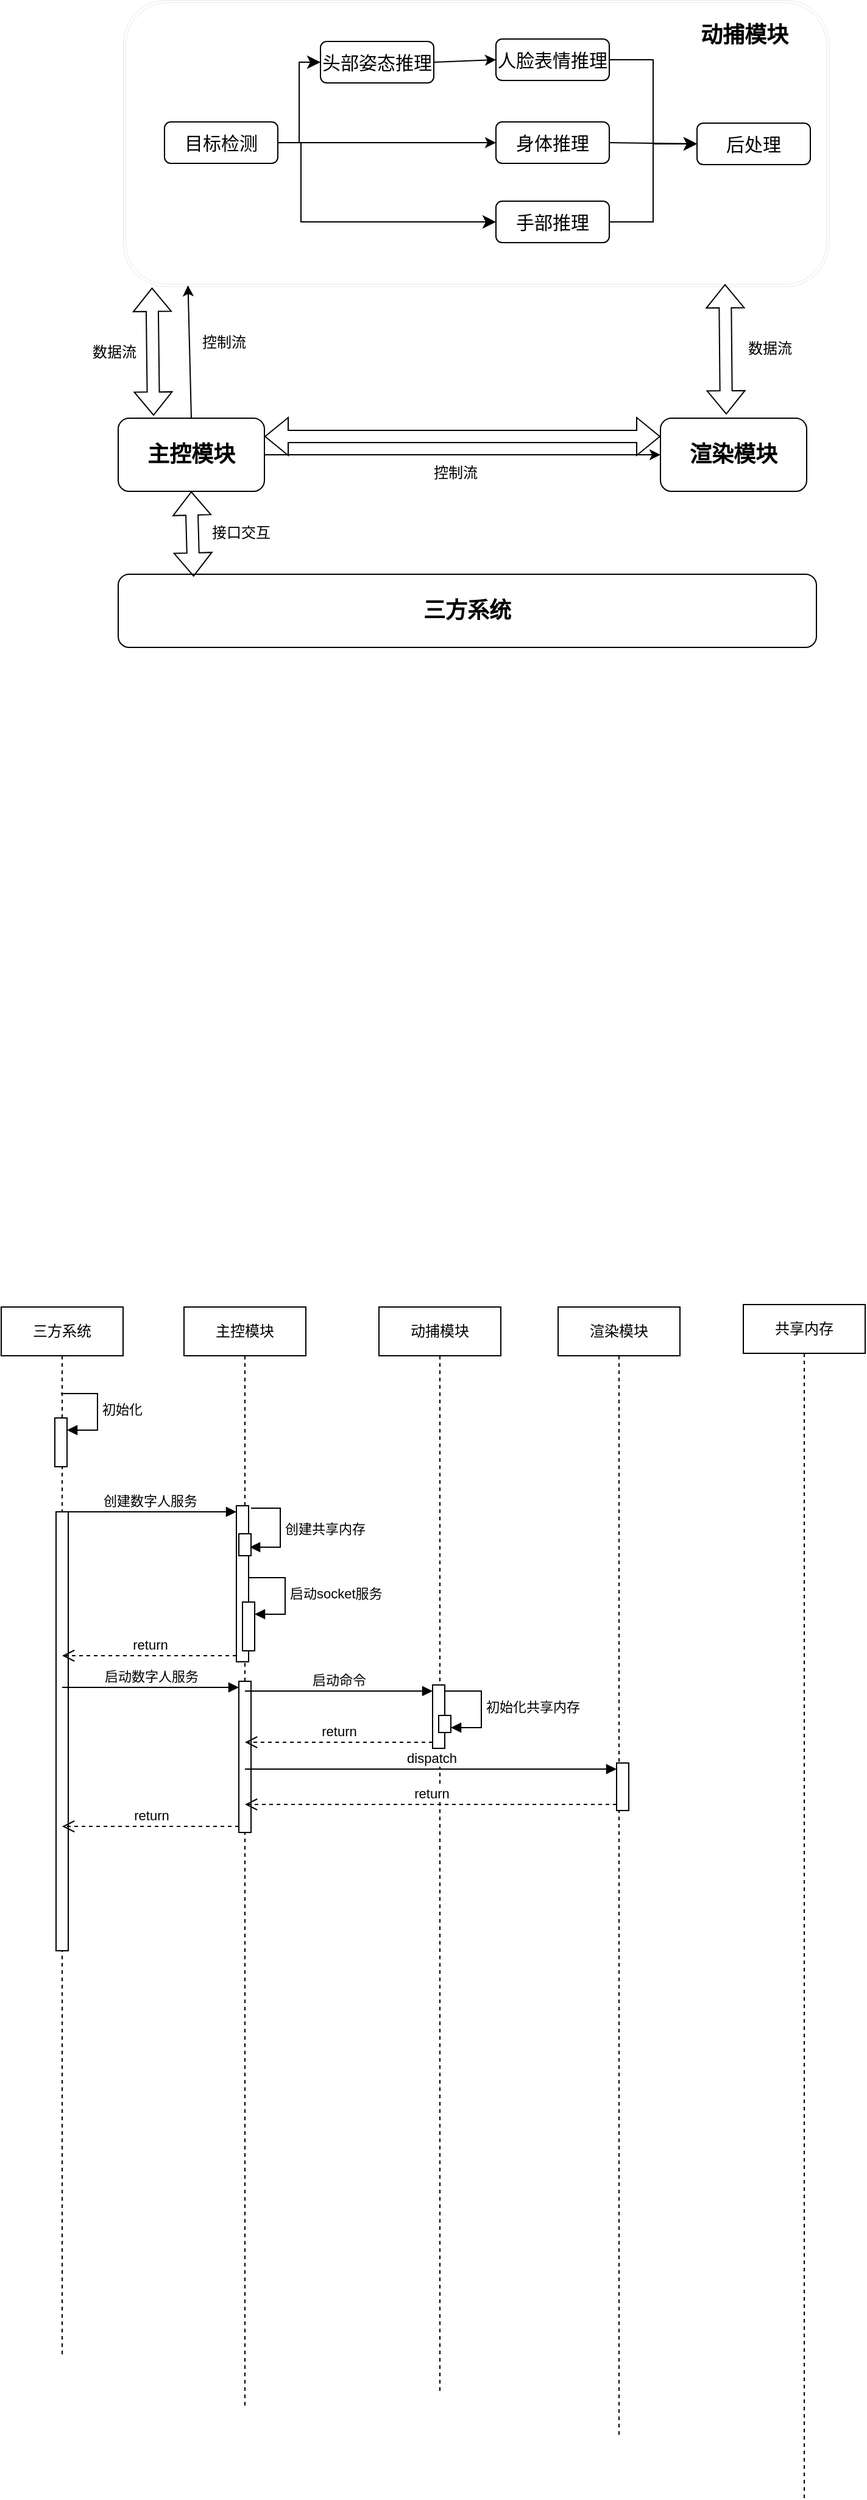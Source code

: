<mxfile version="24.2.1" type="github">
  <diagram name="第 1 页" id="0Z64UIP0_QzllUJv1UUl">
    <mxGraphModel dx="1306" dy="774" grid="0" gridSize="10" guides="1" tooltips="1" connect="1" arrows="1" fold="1" page="1" pageScale="1" pageWidth="827" pageHeight="1169" math="0" shadow="0">
      <root>
        <mxCell id="0" />
        <mxCell id="1" parent="0" />
        <mxCell id="e3mRQ9NL9h4Ew3IdF5mW-16" value="" style="shape=ext;double=1;rounded=1;whiteSpace=wrap;html=1;strokeWidth=0;strokeColor=default;fillColor=default;" vertex="1" parent="1">
          <mxGeometry x="161" y="212" width="579" height="235" as="geometry" />
        </mxCell>
        <mxCell id="e3mRQ9NL9h4Ew3IdF5mW-1" value="&lt;font style=&quot;font-size: 15px;&quot;&gt;目标检测&lt;/font&gt;" style="rounded=1;whiteSpace=wrap;html=1;" vertex="1" parent="1">
          <mxGeometry x="195" y="312" width="93" height="34" as="geometry" />
        </mxCell>
        <mxCell id="e3mRQ9NL9h4Ew3IdF5mW-2" value="&lt;font style=&quot;font-size: 15px;&quot;&gt;头部姿态推理&lt;/font&gt;" style="rounded=1;whiteSpace=wrap;html=1;" vertex="1" parent="1">
          <mxGeometry x="323" y="246" width="93" height="34" as="geometry" />
        </mxCell>
        <mxCell id="e3mRQ9NL9h4Ew3IdF5mW-3" value="&lt;font style=&quot;font-size: 15px;&quot;&gt;人脸表情推理&lt;/font&gt;" style="rounded=1;whiteSpace=wrap;html=1;" vertex="1" parent="1">
          <mxGeometry x="467" y="244" width="93" height="34" as="geometry" />
        </mxCell>
        <mxCell id="e3mRQ9NL9h4Ew3IdF5mW-4" value="&lt;font style=&quot;font-size: 15px;&quot;&gt;后处理&lt;/font&gt;" style="rounded=1;whiteSpace=wrap;html=1;" vertex="1" parent="1">
          <mxGeometry x="632" y="313" width="93" height="34" as="geometry" />
        </mxCell>
        <mxCell id="e3mRQ9NL9h4Ew3IdF5mW-5" value="&lt;font style=&quot;font-size: 15px;&quot;&gt;身体推理&lt;/font&gt;" style="rounded=1;whiteSpace=wrap;html=1;" vertex="1" parent="1">
          <mxGeometry x="467" y="312" width="93" height="34" as="geometry" />
        </mxCell>
        <mxCell id="e3mRQ9NL9h4Ew3IdF5mW-6" value="&lt;font style=&quot;font-size: 15px;&quot;&gt;手部推理&lt;/font&gt;" style="rounded=1;whiteSpace=wrap;html=1;" vertex="1" parent="1">
          <mxGeometry x="467" y="377" width="93" height="34" as="geometry" />
        </mxCell>
        <mxCell id="e3mRQ9NL9h4Ew3IdF5mW-7" value="" style="endArrow=classic;html=1;rounded=0;exitX=1;exitY=0.5;exitDx=0;exitDy=0;entryX=0;entryY=0.5;entryDx=0;entryDy=0;" edge="1" parent="1" source="e3mRQ9NL9h4Ew3IdF5mW-1" target="e3mRQ9NL9h4Ew3IdF5mW-5">
          <mxGeometry width="50" height="50" relative="1" as="geometry">
            <mxPoint x="563" y="423" as="sourcePoint" />
            <mxPoint x="613" y="373" as="targetPoint" />
          </mxGeometry>
        </mxCell>
        <mxCell id="e3mRQ9NL9h4Ew3IdF5mW-10" value="" style="edgeStyle=elbowEdgeStyle;elbow=horizontal;endArrow=classic;html=1;curved=0;rounded=0;endSize=8;startSize=8;entryX=0;entryY=0.5;entryDx=0;entryDy=0;exitX=1;exitY=0.5;exitDx=0;exitDy=0;" edge="1" parent="1" source="e3mRQ9NL9h4Ew3IdF5mW-1" target="e3mRQ9NL9h4Ew3IdF5mW-2">
          <mxGeometry width="50" height="50" relative="1" as="geometry">
            <mxPoint x="270" y="337" as="sourcePoint" />
            <mxPoint x="320" y="287" as="targetPoint" />
          </mxGeometry>
        </mxCell>
        <mxCell id="e3mRQ9NL9h4Ew3IdF5mW-11" value="" style="edgeStyle=elbowEdgeStyle;elbow=horizontal;endArrow=classic;html=1;curved=0;rounded=0;endSize=8;startSize=8;entryX=0;entryY=0.5;entryDx=0;entryDy=0;exitX=1;exitY=0.5;exitDx=0;exitDy=0;" edge="1" parent="1" source="e3mRQ9NL9h4Ew3IdF5mW-1" target="e3mRQ9NL9h4Ew3IdF5mW-6">
          <mxGeometry width="50" height="50" relative="1" as="geometry">
            <mxPoint x="272" y="338" as="sourcePoint" />
            <mxPoint x="613" y="373" as="targetPoint" />
            <Array as="points">
              <mxPoint x="307" y="364" />
              <mxPoint x="298" y="372" />
            </Array>
          </mxGeometry>
        </mxCell>
        <mxCell id="e3mRQ9NL9h4Ew3IdF5mW-12" value="" style="endArrow=classic;html=1;rounded=0;exitX=1;exitY=0.5;exitDx=0;exitDy=0;entryX=0;entryY=0.5;entryDx=0;entryDy=0;" edge="1" parent="1" source="e3mRQ9NL9h4Ew3IdF5mW-2" target="e3mRQ9NL9h4Ew3IdF5mW-3">
          <mxGeometry width="50" height="50" relative="1" as="geometry">
            <mxPoint x="563" y="423" as="sourcePoint" />
            <mxPoint x="613" y="373" as="targetPoint" />
          </mxGeometry>
        </mxCell>
        <mxCell id="e3mRQ9NL9h4Ew3IdF5mW-13" value="" style="edgeStyle=elbowEdgeStyle;elbow=horizontal;endArrow=classic;html=1;curved=0;rounded=0;endSize=8;startSize=8;entryX=0;entryY=0.5;entryDx=0;entryDy=0;exitX=1;exitY=0.5;exitDx=0;exitDy=0;" edge="1" parent="1" source="e3mRQ9NL9h4Ew3IdF5mW-6" target="e3mRQ9NL9h4Ew3IdF5mW-4">
          <mxGeometry width="50" height="50" relative="1" as="geometry">
            <mxPoint x="560" y="405" as="sourcePoint" />
            <mxPoint x="610" y="355" as="targetPoint" />
          </mxGeometry>
        </mxCell>
        <mxCell id="e3mRQ9NL9h4Ew3IdF5mW-14" value="" style="endArrow=classic;html=1;rounded=0;exitX=1;exitY=0.5;exitDx=0;exitDy=0;entryX=0;entryY=0.5;entryDx=0;entryDy=0;" edge="1" parent="1" source="e3mRQ9NL9h4Ew3IdF5mW-5" target="e3mRQ9NL9h4Ew3IdF5mW-4">
          <mxGeometry width="50" height="50" relative="1" as="geometry">
            <mxPoint x="563" y="423" as="sourcePoint" />
            <mxPoint x="613" y="373" as="targetPoint" />
          </mxGeometry>
        </mxCell>
        <mxCell id="e3mRQ9NL9h4Ew3IdF5mW-15" value="" style="edgeStyle=elbowEdgeStyle;elbow=horizontal;endArrow=classic;html=1;curved=0;rounded=0;endSize=8;startSize=8;exitX=1;exitY=0.5;exitDx=0;exitDy=0;entryX=0;entryY=0.5;entryDx=0;entryDy=0;" edge="1" parent="1" source="e3mRQ9NL9h4Ew3IdF5mW-3" target="e3mRQ9NL9h4Ew3IdF5mW-4">
          <mxGeometry width="50" height="50" relative="1" as="geometry">
            <mxPoint x="563" y="423" as="sourcePoint" />
            <mxPoint x="613" y="373" as="targetPoint" />
          </mxGeometry>
        </mxCell>
        <mxCell id="e3mRQ9NL9h4Ew3IdF5mW-17" value="&lt;font size=&quot;1&quot; style=&quot;&quot;&gt;&lt;b style=&quot;font-size: 18px;&quot;&gt;主控模块&lt;/b&gt;&lt;/font&gt;" style="rounded=1;whiteSpace=wrap;html=1;" vertex="1" parent="1">
          <mxGeometry x="157" y="555" width="120" height="60" as="geometry" />
        </mxCell>
        <mxCell id="e3mRQ9NL9h4Ew3IdF5mW-18" value="&lt;font size=&quot;1&quot; style=&quot;&quot;&gt;&lt;b style=&quot;font-size: 18px;&quot;&gt;渲染模块&lt;/b&gt;&lt;/font&gt;" style="rounded=1;whiteSpace=wrap;html=1;" vertex="1" parent="1">
          <mxGeometry x="602" y="555" width="120" height="60" as="geometry" />
        </mxCell>
        <mxCell id="e3mRQ9NL9h4Ew3IdF5mW-19" value="&lt;font size=&quot;1&quot; style=&quot;&quot;&gt;&lt;b style=&quot;font-size: 18px;&quot;&gt;三方系统&lt;/b&gt;&lt;/font&gt;" style="rounded=1;whiteSpace=wrap;html=1;" vertex="1" parent="1">
          <mxGeometry x="157" y="683" width="573" height="60" as="geometry" />
        </mxCell>
        <mxCell id="e3mRQ9NL9h4Ew3IdF5mW-20" value="" style="shape=flexArrow;endArrow=classic;startArrow=classic;html=1;rounded=0;entryX=0.5;entryY=1;entryDx=0;entryDy=0;exitX=0.108;exitY=0.033;exitDx=0;exitDy=0;exitPerimeter=0;" edge="1" parent="1" source="e3mRQ9NL9h4Ew3IdF5mW-19" target="e3mRQ9NL9h4Ew3IdF5mW-17">
          <mxGeometry width="100" height="100" relative="1" as="geometry">
            <mxPoint x="319.5" y="683" as="sourcePoint" />
            <mxPoint x="419.5" y="583" as="targetPoint" />
          </mxGeometry>
        </mxCell>
        <mxCell id="e3mRQ9NL9h4Ew3IdF5mW-21" value="" style="endArrow=classic;html=1;rounded=0;exitX=0.5;exitY=0;exitDx=0;exitDy=0;entryX=0.092;entryY=0.996;entryDx=0;entryDy=0;entryPerimeter=0;" edge="1" parent="1" source="e3mRQ9NL9h4Ew3IdF5mW-17" target="e3mRQ9NL9h4Ew3IdF5mW-16">
          <mxGeometry width="50" height="50" relative="1" as="geometry">
            <mxPoint x="231" y="555" as="sourcePoint" />
            <mxPoint x="281" y="505" as="targetPoint" />
          </mxGeometry>
        </mxCell>
        <mxCell id="e3mRQ9NL9h4Ew3IdF5mW-22" value="" style="endArrow=classic;html=1;rounded=0;exitX=1;exitY=0.5;exitDx=0;exitDy=0;entryX=0;entryY=0.5;entryDx=0;entryDy=0;" edge="1" parent="1" source="e3mRQ9NL9h4Ew3IdF5mW-17" target="e3mRQ9NL9h4Ew3IdF5mW-18">
          <mxGeometry width="50" height="50" relative="1" as="geometry">
            <mxPoint x="395" y="639" as="sourcePoint" />
            <mxPoint x="484" y="531" as="targetPoint" />
          </mxGeometry>
        </mxCell>
        <mxCell id="e3mRQ9NL9h4Ew3IdF5mW-23" value="" style="shape=flexArrow;endArrow=classic;startArrow=classic;html=1;rounded=0;entryX=0;entryY=0.25;entryDx=0;entryDy=0;exitX=1;exitY=0.25;exitDx=0;exitDy=0;" edge="1" parent="1" source="e3mRQ9NL9h4Ew3IdF5mW-17" target="e3mRQ9NL9h4Ew3IdF5mW-18">
          <mxGeometry width="100" height="100" relative="1" as="geometry">
            <mxPoint x="328" y="567" as="sourcePoint" />
            <mxPoint x="428" y="467" as="targetPoint" />
          </mxGeometry>
        </mxCell>
        <mxCell id="e3mRQ9NL9h4Ew3IdF5mW-24" value="" style="shape=flexArrow;endArrow=classic;startArrow=classic;html=1;rounded=0;entryX=0.041;entryY=1.004;entryDx=0;entryDy=0;entryPerimeter=0;" edge="1" parent="1" target="e3mRQ9NL9h4Ew3IdF5mW-16">
          <mxGeometry width="100" height="100" relative="1" as="geometry">
            <mxPoint x="186" y="553" as="sourcePoint" />
            <mxPoint x="286" y="453" as="targetPoint" />
          </mxGeometry>
        </mxCell>
        <mxCell id="e3mRQ9NL9h4Ew3IdF5mW-25" value="" style="shape=flexArrow;endArrow=classic;startArrow=classic;html=1;rounded=0;" edge="1" parent="1">
          <mxGeometry width="100" height="100" relative="1" as="geometry">
            <mxPoint x="656" y="552" as="sourcePoint" />
            <mxPoint x="655" y="445" as="targetPoint" />
          </mxGeometry>
        </mxCell>
        <mxCell id="e3mRQ9NL9h4Ew3IdF5mW-26" value="&lt;font size=&quot;1&quot; style=&quot;&quot;&gt;&lt;b style=&quot;font-size: 18px;&quot;&gt;动捕模块&lt;/b&gt;&lt;/font&gt;" style="text;html=1;align=center;verticalAlign=middle;whiteSpace=wrap;rounded=0;" vertex="1" parent="1">
          <mxGeometry x="633" y="226" width="75.5" height="30" as="geometry" />
        </mxCell>
        <mxCell id="e3mRQ9NL9h4Ew3IdF5mW-27" value="控制流" style="text;html=1;align=center;verticalAlign=middle;whiteSpace=wrap;rounded=0;" vertex="1" parent="1">
          <mxGeometry x="214" y="478" width="60" height="30" as="geometry" />
        </mxCell>
        <mxCell id="e3mRQ9NL9h4Ew3IdF5mW-28" value="控制流" style="text;html=1;align=center;verticalAlign=middle;whiteSpace=wrap;rounded=0;" vertex="1" parent="1">
          <mxGeometry x="404" y="585" width="60" height="30" as="geometry" />
        </mxCell>
        <mxCell id="e3mRQ9NL9h4Ew3IdF5mW-29" value="数据流" style="text;html=1;align=center;verticalAlign=middle;whiteSpace=wrap;rounded=0;" vertex="1" parent="1">
          <mxGeometry x="124" y="486" width="60" height="30" as="geometry" />
        </mxCell>
        <mxCell id="e3mRQ9NL9h4Ew3IdF5mW-30" value="数据流" style="text;html=1;align=center;verticalAlign=middle;whiteSpace=wrap;rounded=0;" vertex="1" parent="1">
          <mxGeometry x="662" y="483" width="60" height="30" as="geometry" />
        </mxCell>
        <mxCell id="e3mRQ9NL9h4Ew3IdF5mW-31" value="接口交互" style="text;html=1;align=center;verticalAlign=middle;whiteSpace=wrap;rounded=0;" vertex="1" parent="1">
          <mxGeometry x="228" y="634" width="60" height="30" as="geometry" />
        </mxCell>
        <mxCell id="e3mRQ9NL9h4Ew3IdF5mW-32" value="三方系统" style="shape=umlLifeline;perimeter=lifelinePerimeter;whiteSpace=wrap;html=1;container=1;dropTarget=0;collapsible=0;recursiveResize=0;outlineConnect=0;portConstraint=eastwest;newEdgeStyle={&quot;curved&quot;:0,&quot;rounded&quot;:0};" vertex="1" parent="1">
          <mxGeometry x="61" y="1284" width="100" height="861" as="geometry" />
        </mxCell>
        <mxCell id="e3mRQ9NL9h4Ew3IdF5mW-39" value="" style="html=1;points=[[0,0,0,0,5],[0,1,0,0,-5],[1,0,0,0,5],[1,1,0,0,-5]];perimeter=orthogonalPerimeter;outlineConnect=0;targetShapes=umlLifeline;portConstraint=eastwest;newEdgeStyle={&quot;curved&quot;:0,&quot;rounded&quot;:0};" vertex="1" parent="e3mRQ9NL9h4Ew3IdF5mW-32">
          <mxGeometry x="44" y="91" width="10" height="40" as="geometry" />
        </mxCell>
        <mxCell id="e3mRQ9NL9h4Ew3IdF5mW-40" value="初始化" style="html=1;align=left;spacingLeft=2;endArrow=block;rounded=0;edgeStyle=orthogonalEdgeStyle;curved=0;rounded=0;" edge="1" target="e3mRQ9NL9h4Ew3IdF5mW-39" parent="e3mRQ9NL9h4Ew3IdF5mW-32">
          <mxGeometry x="0.012" relative="1" as="geometry">
            <mxPoint x="49" y="71" as="sourcePoint" />
            <Array as="points">
              <mxPoint x="79" y="101" />
            </Array>
            <mxPoint as="offset" />
          </mxGeometry>
        </mxCell>
        <mxCell id="e3mRQ9NL9h4Ew3IdF5mW-44" value="" style="html=1;points=[[0,0,0,0,5],[0,1,0,0,-5],[1,0,0,0,5],[1,1,0,0,-5]];perimeter=orthogonalPerimeter;outlineConnect=0;targetShapes=umlLifeline;portConstraint=eastwest;newEdgeStyle={&quot;curved&quot;:0,&quot;rounded&quot;:0};" vertex="1" parent="e3mRQ9NL9h4Ew3IdF5mW-32">
          <mxGeometry x="45" y="168" width="10" height="360" as="geometry" />
        </mxCell>
        <mxCell id="e3mRQ9NL9h4Ew3IdF5mW-33" value="主控模块" style="shape=umlLifeline;perimeter=lifelinePerimeter;whiteSpace=wrap;html=1;container=1;dropTarget=0;collapsible=0;recursiveResize=0;outlineConnect=0;portConstraint=eastwest;newEdgeStyle={&quot;curved&quot;:0,&quot;rounded&quot;:0};" vertex="1" parent="1">
          <mxGeometry x="211" y="1284" width="100" height="903" as="geometry" />
        </mxCell>
        <mxCell id="e3mRQ9NL9h4Ew3IdF5mW-41" value="" style="html=1;points=[[0,0,0,0,5],[0,1,0,0,-5],[1,0,0,0,5],[1,1,0,0,-5]];perimeter=orthogonalPerimeter;outlineConnect=0;targetShapes=umlLifeline;portConstraint=eastwest;newEdgeStyle={&quot;curved&quot;:0,&quot;rounded&quot;:0};" vertex="1" parent="e3mRQ9NL9h4Ew3IdF5mW-33">
          <mxGeometry x="43" y="163" width="10" height="128" as="geometry" />
        </mxCell>
        <mxCell id="e3mRQ9NL9h4Ew3IdF5mW-45" value="" style="html=1;points=[[0,0,0,0,5],[0,1,0,0,-5],[1,0,0,0,5],[1,1,0,0,-5]];perimeter=orthogonalPerimeter;outlineConnect=0;targetShapes=umlLifeline;portConstraint=eastwest;newEdgeStyle={&quot;curved&quot;:0,&quot;rounded&quot;:0};" vertex="1" parent="e3mRQ9NL9h4Ew3IdF5mW-33">
          <mxGeometry x="45" y="186" width="10" height="18" as="geometry" />
        </mxCell>
        <mxCell id="e3mRQ9NL9h4Ew3IdF5mW-46" value="创建共享内存" style="html=1;align=left;spacingLeft=2;endArrow=block;rounded=0;edgeStyle=orthogonalEdgeStyle;curved=0;rounded=0;" edge="1" parent="e3mRQ9NL9h4Ew3IdF5mW-33">
          <mxGeometry relative="1" as="geometry">
            <mxPoint x="55" y="165" as="sourcePoint" />
            <Array as="points">
              <mxPoint x="79" y="197" />
            </Array>
            <mxPoint x="54" y="197" as="targetPoint" />
          </mxGeometry>
        </mxCell>
        <mxCell id="e3mRQ9NL9h4Ew3IdF5mW-49" value="" style="html=1;points=[[0,0,0,0,5],[0,1,0,0,-5],[1,0,0,0,5],[1,1,0,0,-5]];perimeter=orthogonalPerimeter;outlineConnect=0;targetShapes=umlLifeline;portConstraint=eastwest;newEdgeStyle={&quot;curved&quot;:0,&quot;rounded&quot;:0};" vertex="1" parent="e3mRQ9NL9h4Ew3IdF5mW-33">
          <mxGeometry x="48" y="242" width="10" height="40" as="geometry" />
        </mxCell>
        <mxCell id="e3mRQ9NL9h4Ew3IdF5mW-50" value="启动socket服务" style="html=1;align=left;spacingLeft=2;endArrow=block;rounded=0;edgeStyle=orthogonalEdgeStyle;curved=0;rounded=0;" edge="1" target="e3mRQ9NL9h4Ew3IdF5mW-49" parent="e3mRQ9NL9h4Ew3IdF5mW-33">
          <mxGeometry relative="1" as="geometry">
            <mxPoint x="53" y="222" as="sourcePoint" />
            <Array as="points">
              <mxPoint x="83" y="252" />
            </Array>
          </mxGeometry>
        </mxCell>
        <mxCell id="e3mRQ9NL9h4Ew3IdF5mW-51" value="" style="html=1;points=[[0,0,0,0,5],[0,1,0,0,-5],[1,0,0,0,5],[1,1,0,0,-5]];perimeter=orthogonalPerimeter;outlineConnect=0;targetShapes=umlLifeline;portConstraint=eastwest;newEdgeStyle={&quot;curved&quot;:0,&quot;rounded&quot;:0};" vertex="1" parent="e3mRQ9NL9h4Ew3IdF5mW-33">
          <mxGeometry x="45" y="307" width="10" height="124" as="geometry" />
        </mxCell>
        <mxCell id="e3mRQ9NL9h4Ew3IdF5mW-34" value="动捕模块" style="shape=umlLifeline;perimeter=lifelinePerimeter;whiteSpace=wrap;html=1;container=1;dropTarget=0;collapsible=0;recursiveResize=0;outlineConnect=0;portConstraint=eastwest;newEdgeStyle={&quot;curved&quot;:0,&quot;rounded&quot;:0};" vertex="1" parent="1">
          <mxGeometry x="371" y="1284" width="100" height="892" as="geometry" />
        </mxCell>
        <mxCell id="e3mRQ9NL9h4Ew3IdF5mW-54" value="" style="html=1;points=[[0,0,0,0,5],[0,1,0,0,-5],[1,0,0,0,5],[1,1,0,0,-5]];perimeter=orthogonalPerimeter;outlineConnect=0;targetShapes=umlLifeline;portConstraint=eastwest;newEdgeStyle={&quot;curved&quot;:0,&quot;rounded&quot;:0};" vertex="1" parent="e3mRQ9NL9h4Ew3IdF5mW-34">
          <mxGeometry x="44" y="310" width="10" height="52" as="geometry" />
        </mxCell>
        <mxCell id="e3mRQ9NL9h4Ew3IdF5mW-62" value="" style="html=1;points=[[0,0,0,0,5],[0,1,0,0,-5],[1,0,0,0,5],[1,1,0,0,-5]];perimeter=orthogonalPerimeter;outlineConnect=0;targetShapes=umlLifeline;portConstraint=eastwest;newEdgeStyle={&quot;curved&quot;:0,&quot;rounded&quot;:0};" vertex="1" parent="e3mRQ9NL9h4Ew3IdF5mW-34">
          <mxGeometry x="49" y="335" width="10" height="14" as="geometry" />
        </mxCell>
        <mxCell id="e3mRQ9NL9h4Ew3IdF5mW-63" value="初始化共享内存" style="html=1;align=left;spacingLeft=2;endArrow=block;rounded=0;edgeStyle=orthogonalEdgeStyle;curved=0;rounded=0;" edge="1" target="e3mRQ9NL9h4Ew3IdF5mW-62" parent="e3mRQ9NL9h4Ew3IdF5mW-34">
          <mxGeometry relative="1" as="geometry">
            <mxPoint x="54" y="315" as="sourcePoint" />
            <Array as="points">
              <mxPoint x="84" y="345" />
            </Array>
          </mxGeometry>
        </mxCell>
        <mxCell id="e3mRQ9NL9h4Ew3IdF5mW-35" value="渲染模块" style="shape=umlLifeline;perimeter=lifelinePerimeter;whiteSpace=wrap;html=1;container=1;dropTarget=0;collapsible=0;recursiveResize=0;outlineConnect=0;portConstraint=eastwest;newEdgeStyle={&quot;curved&quot;:0,&quot;rounded&quot;:0};" vertex="1" parent="1">
          <mxGeometry x="518" y="1284" width="100" height="928" as="geometry" />
        </mxCell>
        <mxCell id="e3mRQ9NL9h4Ew3IdF5mW-57" value="" style="html=1;points=[[0,0,0,0,5],[0,1,0,0,-5],[1,0,0,0,5],[1,1,0,0,-5]];perimeter=orthogonalPerimeter;outlineConnect=0;targetShapes=umlLifeline;portConstraint=eastwest;newEdgeStyle={&quot;curved&quot;:0,&quot;rounded&quot;:0};" vertex="1" parent="e3mRQ9NL9h4Ew3IdF5mW-35">
          <mxGeometry x="48" y="374" width="10" height="39" as="geometry" />
        </mxCell>
        <mxCell id="e3mRQ9NL9h4Ew3IdF5mW-36" value="共享内存" style="shape=umlLifeline;perimeter=lifelinePerimeter;whiteSpace=wrap;html=1;container=1;dropTarget=0;collapsible=0;recursiveResize=0;outlineConnect=0;portConstraint=eastwest;newEdgeStyle={&quot;curved&quot;:0,&quot;rounded&quot;:0};" vertex="1" parent="1">
          <mxGeometry x="670" y="1282" width="100" height="979" as="geometry" />
        </mxCell>
        <mxCell id="e3mRQ9NL9h4Ew3IdF5mW-42" value="创建数字人服务" style="html=1;verticalAlign=bottom;endArrow=block;curved=0;rounded=0;entryX=0;entryY=0;entryDx=0;entryDy=5;" edge="1" target="e3mRQ9NL9h4Ew3IdF5mW-41" parent="1" source="e3mRQ9NL9h4Ew3IdF5mW-32">
          <mxGeometry relative="1" as="geometry">
            <mxPoint x="184" y="1452" as="sourcePoint" />
          </mxGeometry>
        </mxCell>
        <mxCell id="e3mRQ9NL9h4Ew3IdF5mW-43" value="return" style="html=1;verticalAlign=bottom;endArrow=open;dashed=1;endSize=8;curved=0;rounded=0;exitX=0;exitY=1;exitDx=0;exitDy=-5;" edge="1" source="e3mRQ9NL9h4Ew3IdF5mW-41" parent="1" target="e3mRQ9NL9h4Ew3IdF5mW-32">
          <mxGeometry relative="1" as="geometry">
            <mxPoint x="184" y="1522" as="targetPoint" />
          </mxGeometry>
        </mxCell>
        <mxCell id="e3mRQ9NL9h4Ew3IdF5mW-52" value="启动数字人服务" style="html=1;verticalAlign=bottom;endArrow=block;curved=0;rounded=0;entryX=0;entryY=0;entryDx=0;entryDy=5;" edge="1" target="e3mRQ9NL9h4Ew3IdF5mW-51" parent="1" source="e3mRQ9NL9h4Ew3IdF5mW-32">
          <mxGeometry relative="1" as="geometry">
            <mxPoint x="186" y="1631" as="sourcePoint" />
          </mxGeometry>
        </mxCell>
        <mxCell id="e3mRQ9NL9h4Ew3IdF5mW-53" value="return" style="html=1;verticalAlign=bottom;endArrow=open;dashed=1;endSize=8;curved=0;rounded=0;exitX=0;exitY=1;exitDx=0;exitDy=-5;" edge="1" source="e3mRQ9NL9h4Ew3IdF5mW-51" parent="1" target="e3mRQ9NL9h4Ew3IdF5mW-32">
          <mxGeometry relative="1" as="geometry">
            <mxPoint x="186" y="1701" as="targetPoint" />
          </mxGeometry>
        </mxCell>
        <mxCell id="e3mRQ9NL9h4Ew3IdF5mW-56" value="return" style="html=1;verticalAlign=bottom;endArrow=open;dashed=1;endSize=8;curved=0;rounded=0;exitX=0;exitY=1;exitDx=0;exitDy=-5;" edge="1" source="e3mRQ9NL9h4Ew3IdF5mW-54" parent="1" target="e3mRQ9NL9h4Ew3IdF5mW-33">
          <mxGeometry relative="1" as="geometry">
            <mxPoint x="347" y="1668" as="targetPoint" />
          </mxGeometry>
        </mxCell>
        <mxCell id="e3mRQ9NL9h4Ew3IdF5mW-55" value="启动命令" style="html=1;verticalAlign=bottom;endArrow=block;curved=0;rounded=0;entryX=0;entryY=0;entryDx=0;entryDy=5;" edge="1" target="e3mRQ9NL9h4Ew3IdF5mW-54" parent="1" source="e3mRQ9NL9h4Ew3IdF5mW-33">
          <mxGeometry relative="1" as="geometry">
            <mxPoint x="347" y="1598" as="sourcePoint" />
          </mxGeometry>
        </mxCell>
        <mxCell id="e3mRQ9NL9h4Ew3IdF5mW-59" value="return" style="html=1;verticalAlign=bottom;endArrow=open;dashed=1;endSize=8;curved=0;rounded=0;exitX=0;exitY=1;exitDx=0;exitDy=-5;" edge="1" parent="1" source="e3mRQ9NL9h4Ew3IdF5mW-57" target="e3mRQ9NL9h4Ew3IdF5mW-33">
          <mxGeometry relative="1" as="geometry">
            <mxPoint x="492" y="1813" as="targetPoint" />
          </mxGeometry>
        </mxCell>
        <mxCell id="e3mRQ9NL9h4Ew3IdF5mW-58" value="dispatch" style="html=1;verticalAlign=bottom;endArrow=block;curved=0;rounded=0;entryX=0;entryY=0;entryDx=0;entryDy=5;" edge="1" parent="1" target="e3mRQ9NL9h4Ew3IdF5mW-57" source="e3mRQ9NL9h4Ew3IdF5mW-33">
          <mxGeometry relative="1" as="geometry">
            <mxPoint x="492" y="1743" as="sourcePoint" />
          </mxGeometry>
        </mxCell>
      </root>
    </mxGraphModel>
  </diagram>
</mxfile>
